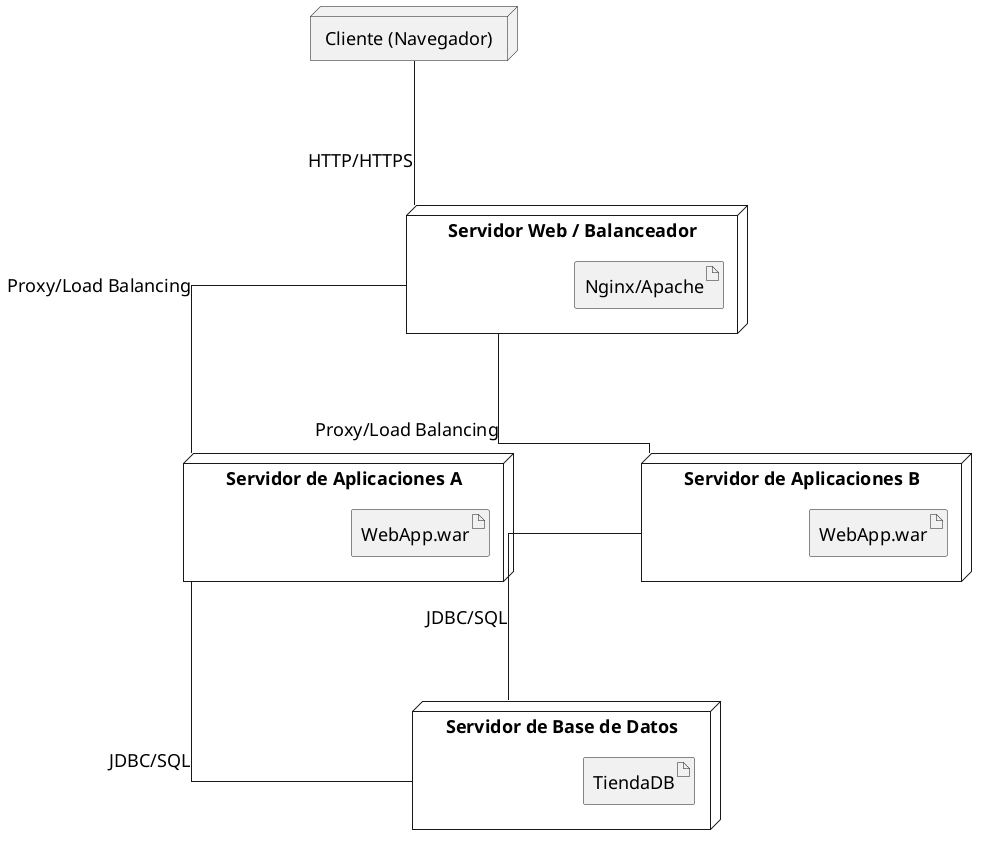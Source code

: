 @startuml
top to bottom direction
skinparam linetype ortho
skinparam nodesep 160
skinparam ranksep 200
skinparam defaultFontSize 18
hide stereotype

' —— Cliente ——
node "Cliente (Navegador)" as Cliente

' —— Servidor Web / Balanceador ——
node "Servidor Web / Balanceador" as WebSrv {
  artifact "Nginx/Apache" as WebSoft
}

' —— Servidores de Aplicaciones (escalado horizontal) ——
node "Servidor de Aplicaciones A" as AppSrvA {
  artifact "WebApp.war" as WebAppA
}
node "Servidor de Aplicaciones B" as AppSrvB {
  artifact "WebApp.war" as WebAppB
}

' —— Servidor de Base de Datos ——
node "Servidor de Base de Datos" as DBSrv {
  artifact "TiendaDB" as DB
}

' —— Conexiones visibles ——
Cliente -- WebSrv : HTTP/HTTPS
WebSrv -- AppSrvA : Proxy/Load Balancing
WebSrv -- AppSrvB : Proxy/Load Balancing
AppSrvA -- DBSrv : JDBC/SQL
AppSrvB -- DBSrv : JDBC/SQL

' —— Aristas ocultas para mejorar layout vertical ——
Cliente -[hidden]- WebSrv
WebSrv -[hidden]- AppSrvA
WebSrv -[hidden]- AppSrvB
AppSrvA -[hidden]- DBSrv
AppSrvB -[hidden]- DBSrv
@enduml
